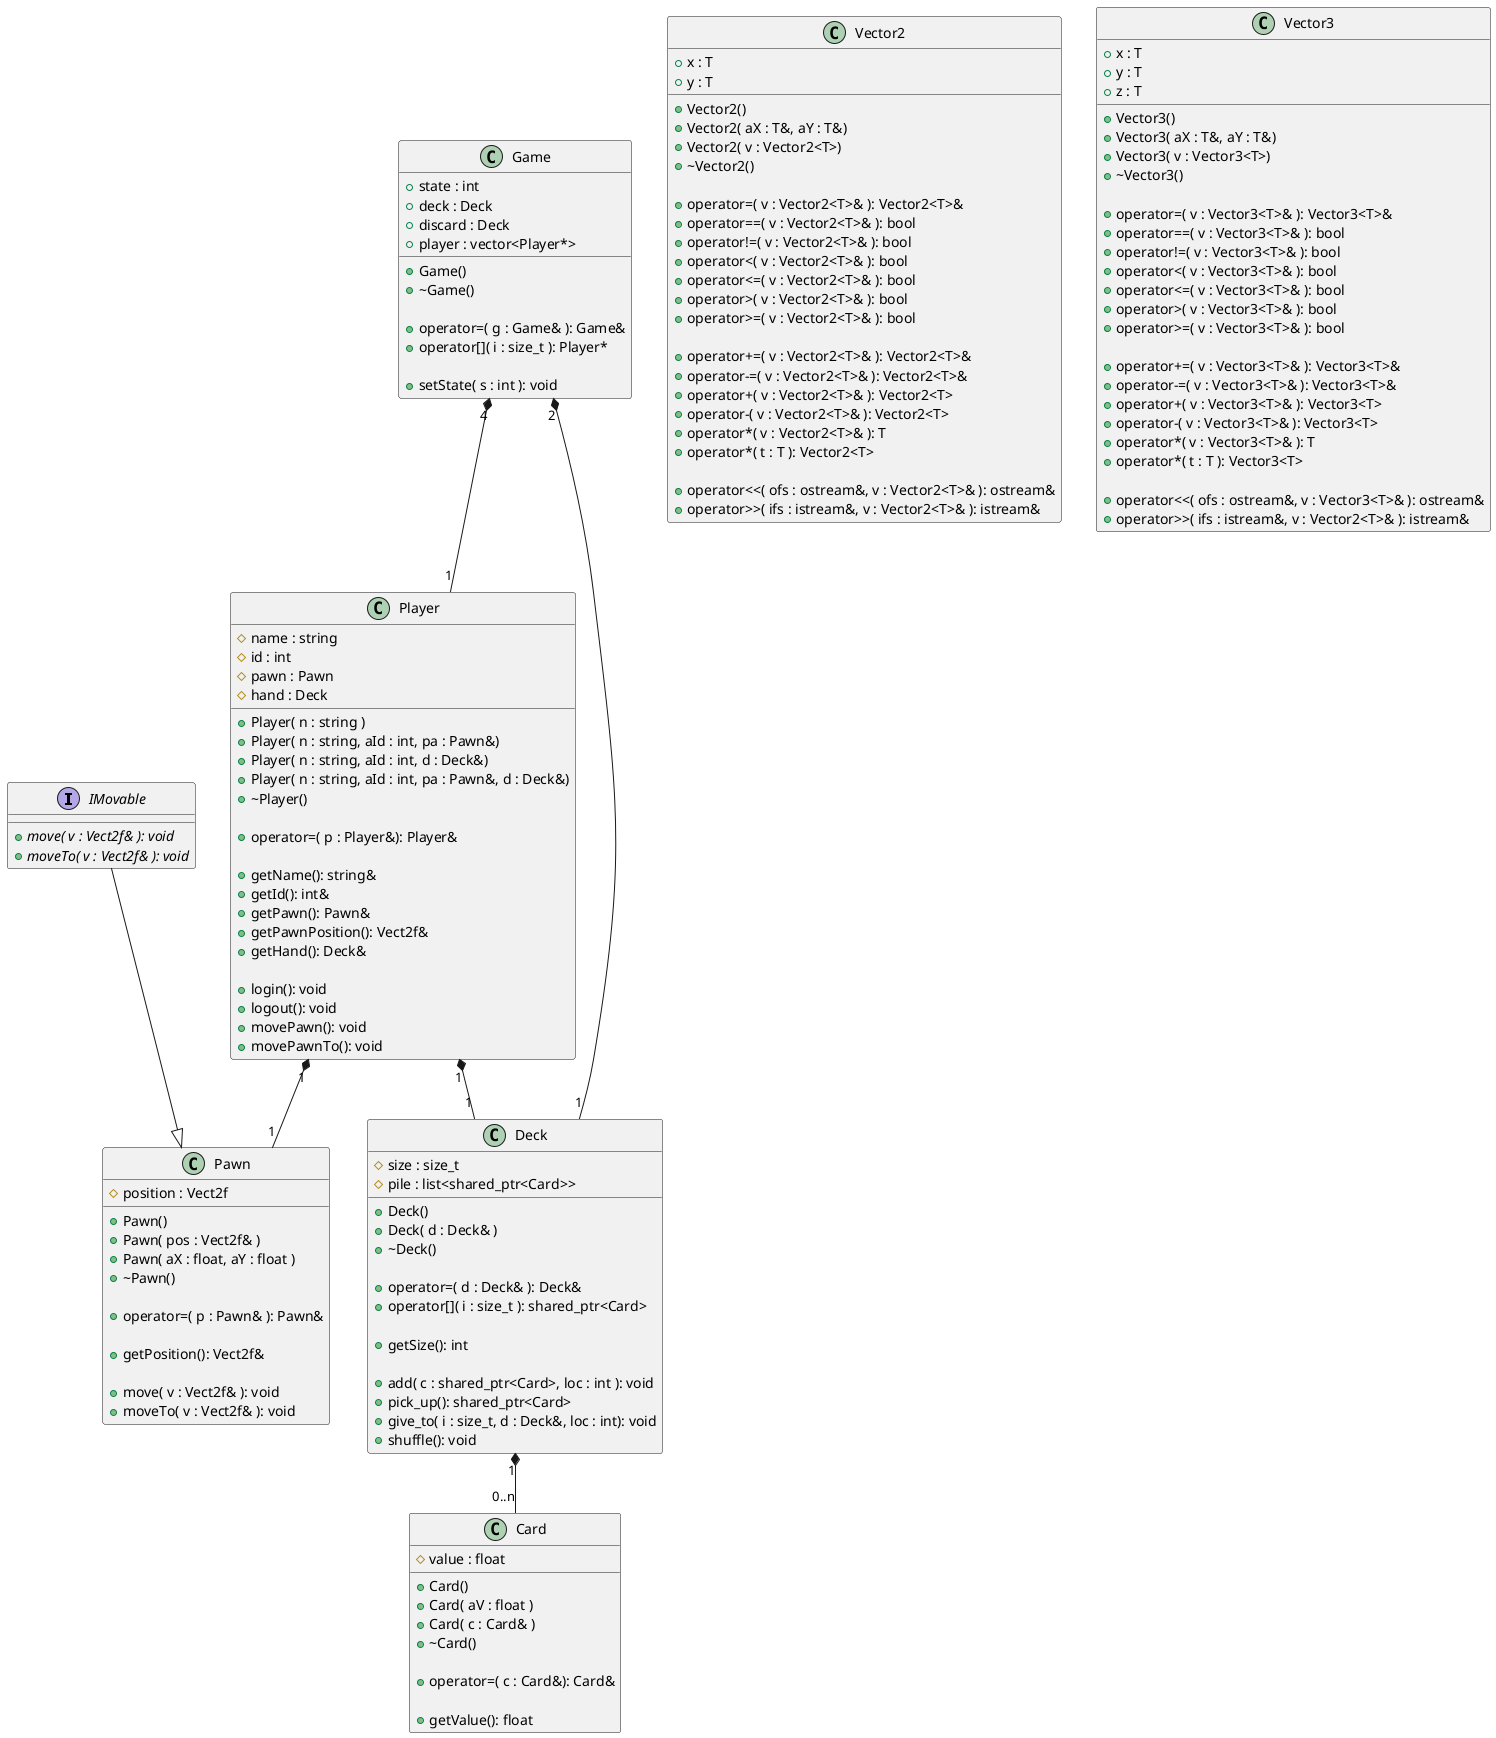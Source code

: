 @startuml UML

interface IMovable{
    + {abstract} move( v : Vect2f& ): void
    + {abstract} moveTo( v : Vect2f& ): void
}


class Vector2 {
    + x : T
    + y : T 

    + Vector2()
    + Vector2( aX : T&, aY : T&)
    + Vector2( v : Vector2<T>)
    + ~Vector2()

    + operator=( v : Vector2<T>& ): Vector2<T>&
    + operator==( v : Vector2<T>& ): bool
    + operator!=( v : Vector2<T>& ): bool
    + operator<( v : Vector2<T>& ): bool
    + operator<=( v : Vector2<T>& ): bool
    + operator>( v : Vector2<T>& ): bool
    + operator>=( v : Vector2<T>& ): bool

    + operator+=( v : Vector2<T>& ): Vector2<T>&
    + operator-=( v : Vector2<T>& ): Vector2<T>&
    + operator+( v : Vector2<T>& ): Vector2<T>
    + operator-( v : Vector2<T>& ): Vector2<T>
    + operator*( v : Vector2<T>& ): T
    + operator*( t : T ): Vector2<T>

    + operator<<( ofs : ostream&, v : Vector2<T>& ): ostream&
    + operator>>( ifs : istream&, v : Vector2<T>& ): istream&
}

class Vector3 {
    + x : T
    + y : T 
    + z : T

    + Vector3()
    + Vector3( aX : T&, aY : T&)
    + Vector3( v : Vector3<T>)
    + ~Vector3()

    + operator=( v : Vector3<T>& ): Vector3<T>&
    + operator==( v : Vector3<T>& ): bool
    + operator!=( v : Vector3<T>& ): bool
    + operator<( v : Vector3<T>& ): bool
    + operator<=( v : Vector3<T>& ): bool
    + operator>( v : Vector3<T>& ): bool
    + operator>=( v : Vector3<T>& ): bool

    + operator+=( v : Vector3<T>& ): Vector3<T>&
    + operator-=( v : Vector3<T>& ): Vector3<T>&
    + operator+( v : Vector3<T>& ): Vector3<T>
    + operator-( v : Vector3<T>& ): Vector3<T>
    + operator*( v : Vector3<T>& ): T
    + operator*( t : T ): Vector3<T>

    + operator<<( ofs : ostream&, v : Vector3<T>& ): ostream&
    + operator>>( ifs : istream&, v : Vector2<T>& ): istream&
}


class Card
{
    # value : float

    + Card()
    + Card( aV : float )
    + Card( c : Card& )
    + ~Card()

    + operator=( c : Card&): Card&
    
    + getValue(): float
}

class Deck{
    # size : size_t
    # pile : list<shared_ptr<Card>>

    + Deck()
    + Deck( d : Deck& )
    + ~Deck()

    + operator=( d : Deck& ): Deck&
    + operator[]( i : size_t ): shared_ptr<Card>

    + getSize(): int

    + add( c : shared_ptr<Card>, loc : int ): void
    + pick_up(): shared_ptr<Card>
    + give_to( i : size_t, d : Deck&, loc : int): void
    + shuffle(): void
}

class Player{
    # name : string
    # id : int
    # pawn : Pawn
    # hand : Deck
    
    + Player( n : string )
    + Player( n : string, aId : int, pa : Pawn&)
    + Player( n : string, aId : int, d : Deck&)
    + Player( n : string, aId : int, pa : Pawn&, d : Deck&)
    + ~Player()

    + operator=( p : Player&): Player&

    + getName(): string&
    + getId(): int&
    + getPawn(): Pawn&
    + getPawnPosition(): Vect2f&
    + getHand(): Deck&

    + login(): void
    + logout(): void
    + movePawn(): void
    + movePawnTo(): void
}

class Pawn{
    # position : Vect2f

    + Pawn()
    + Pawn( pos : Vect2f& )
    + Pawn( aX : float, aY : float )
    + ~Pawn()

    + operator=( p : Pawn& ): Pawn&

    + getPosition(): Vect2f&

    + move( v : Vect2f& ): void
    + moveTo( v : Vect2f& ): void
}

class Game{
    + state : int
    + deck : Deck
    + discard : Deck
    + player : vector<Player*>

    + Game()
    + ~Game()

    + operator=( g : Game& ): Game&
    + operator[]( i : size_t ): Player*

    + setState( s : int ): void
}

IMovable --|> Pawn



Deck "1" *-- "0..n" Card

Player "1" *-- "1" Pawn
Player "1" *-- "1" Deck

Game "4" *-- "1" Player
Game "2" *-- "1" Deck

@enduml